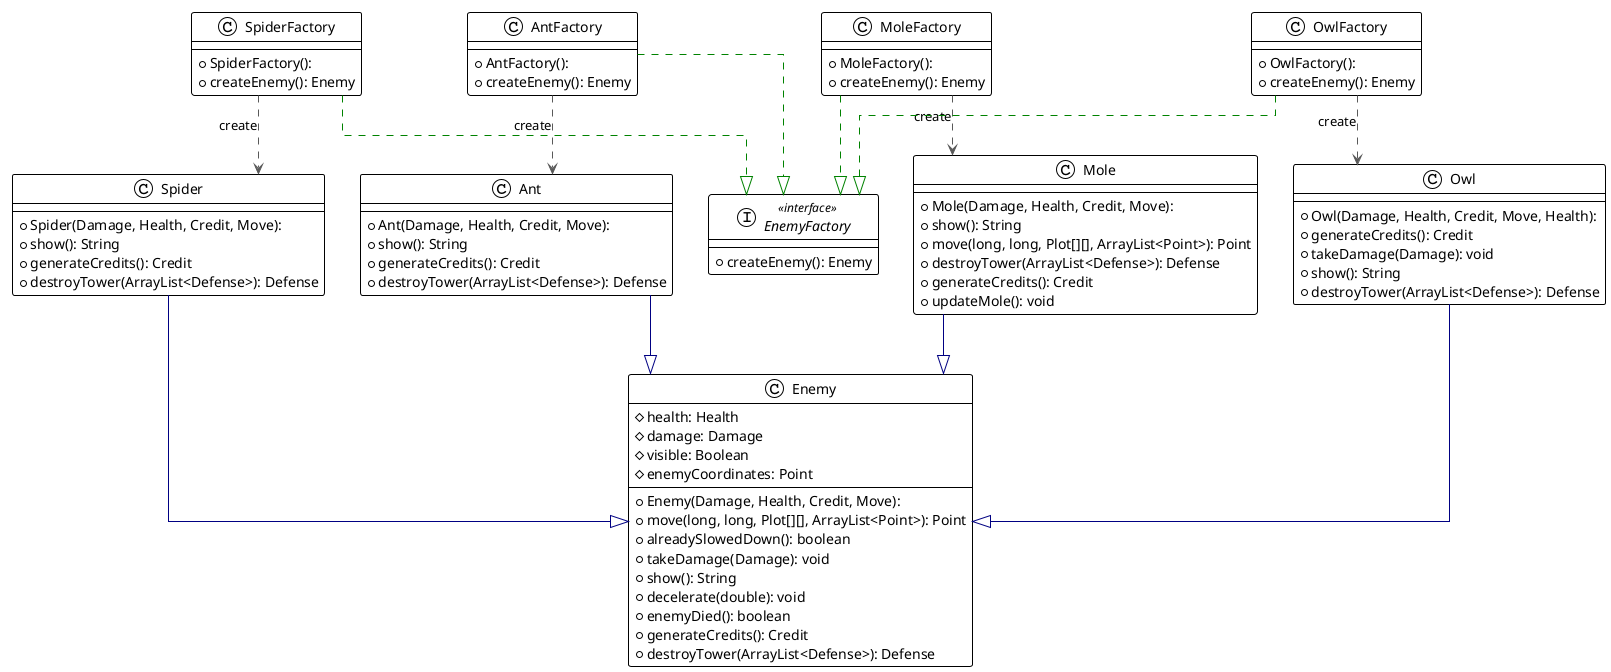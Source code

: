 @startuml

!theme plain
top to bottom direction
skinparam linetype ortho

class Ant {
  + Ant(Damage, Health, Credit, Move): 
  + show(): String
  + generateCredits(): Credit
  + destroyTower(ArrayList<Defense>): Defense
}
class AntFactory {
  + AntFactory(): 
  + createEnemy(): Enemy
}
class Enemy {
  + Enemy(Damage, Health, Credit, Move): 
  # health: Health
  # damage: Damage
  # visible: Boolean
  # enemyCoordinates: Point
  + move(long, long, Plot[][], ArrayList<Point>): Point
  + alreadySlowedDown(): boolean
  + takeDamage(Damage): void
  + show(): String
  + decelerate(double): void
  + enemyDied(): boolean
  + generateCredits(): Credit
  + destroyTower(ArrayList<Defense>): Defense
}
interface EnemyFactory << interface >> {
  + createEnemy(): Enemy
}
class Mole {
  + Mole(Damage, Health, Credit, Move): 
  + show(): String
  + move(long, long, Plot[][], ArrayList<Point>): Point
  + destroyTower(ArrayList<Defense>): Defense
  + generateCredits(): Credit
  + updateMole(): void
}
class MoleFactory {
  + MoleFactory(): 
  + createEnemy(): Enemy
}
class Owl {
  + Owl(Damage, Health, Credit, Move, Health): 
  + generateCredits(): Credit
  + takeDamage(Damage): void
  + show(): String
  + destroyTower(ArrayList<Defense>): Defense
}
class OwlFactory {
  + OwlFactory(): 
  + createEnemy(): Enemy
}
class Spider {
  + Spider(Damage, Health, Credit, Move): 
  + show(): String
  + generateCredits(): Credit
  + destroyTower(ArrayList<Defense>): Defense
}
class SpiderFactory {
  + SpiderFactory(): 
  + createEnemy(): Enemy
}

Ant            -[#000082,plain]-^  Enemy         
AntFactory     -[#595959,dashed]->  Ant           : "«create»"
AntFactory     -[#008200,dashed]-^  EnemyFactory  
Mole           -[#000082,plain]-^  Enemy         
MoleFactory    -[#008200,dashed]-^  EnemyFactory  
MoleFactory    -[#595959,dashed]->  Mole          : "«create»"
Owl            -[#000082,plain]-^  Enemy         
OwlFactory     -[#008200,dashed]-^  EnemyFactory  
OwlFactory     -[#595959,dashed]->  Owl           : "«create»"
Spider         -[#000082,plain]-^  Enemy         
SpiderFactory  -[#008200,dashed]-^  EnemyFactory  
SpiderFactory  -[#595959,dashed]->  Spider        : "«create»"
@enduml
